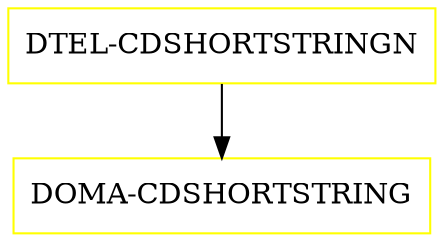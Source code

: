 digraph G {
  "DTEL-CDSHORTSTRINGN" [shape=box,color=yellow];
  "DOMA-CDSHORTSTRING" [shape=box,color=yellow,URL="./DOMA_CDSHORTSTRING.html"];
  "DTEL-CDSHORTSTRINGN" -> "DOMA-CDSHORTSTRING";
}
